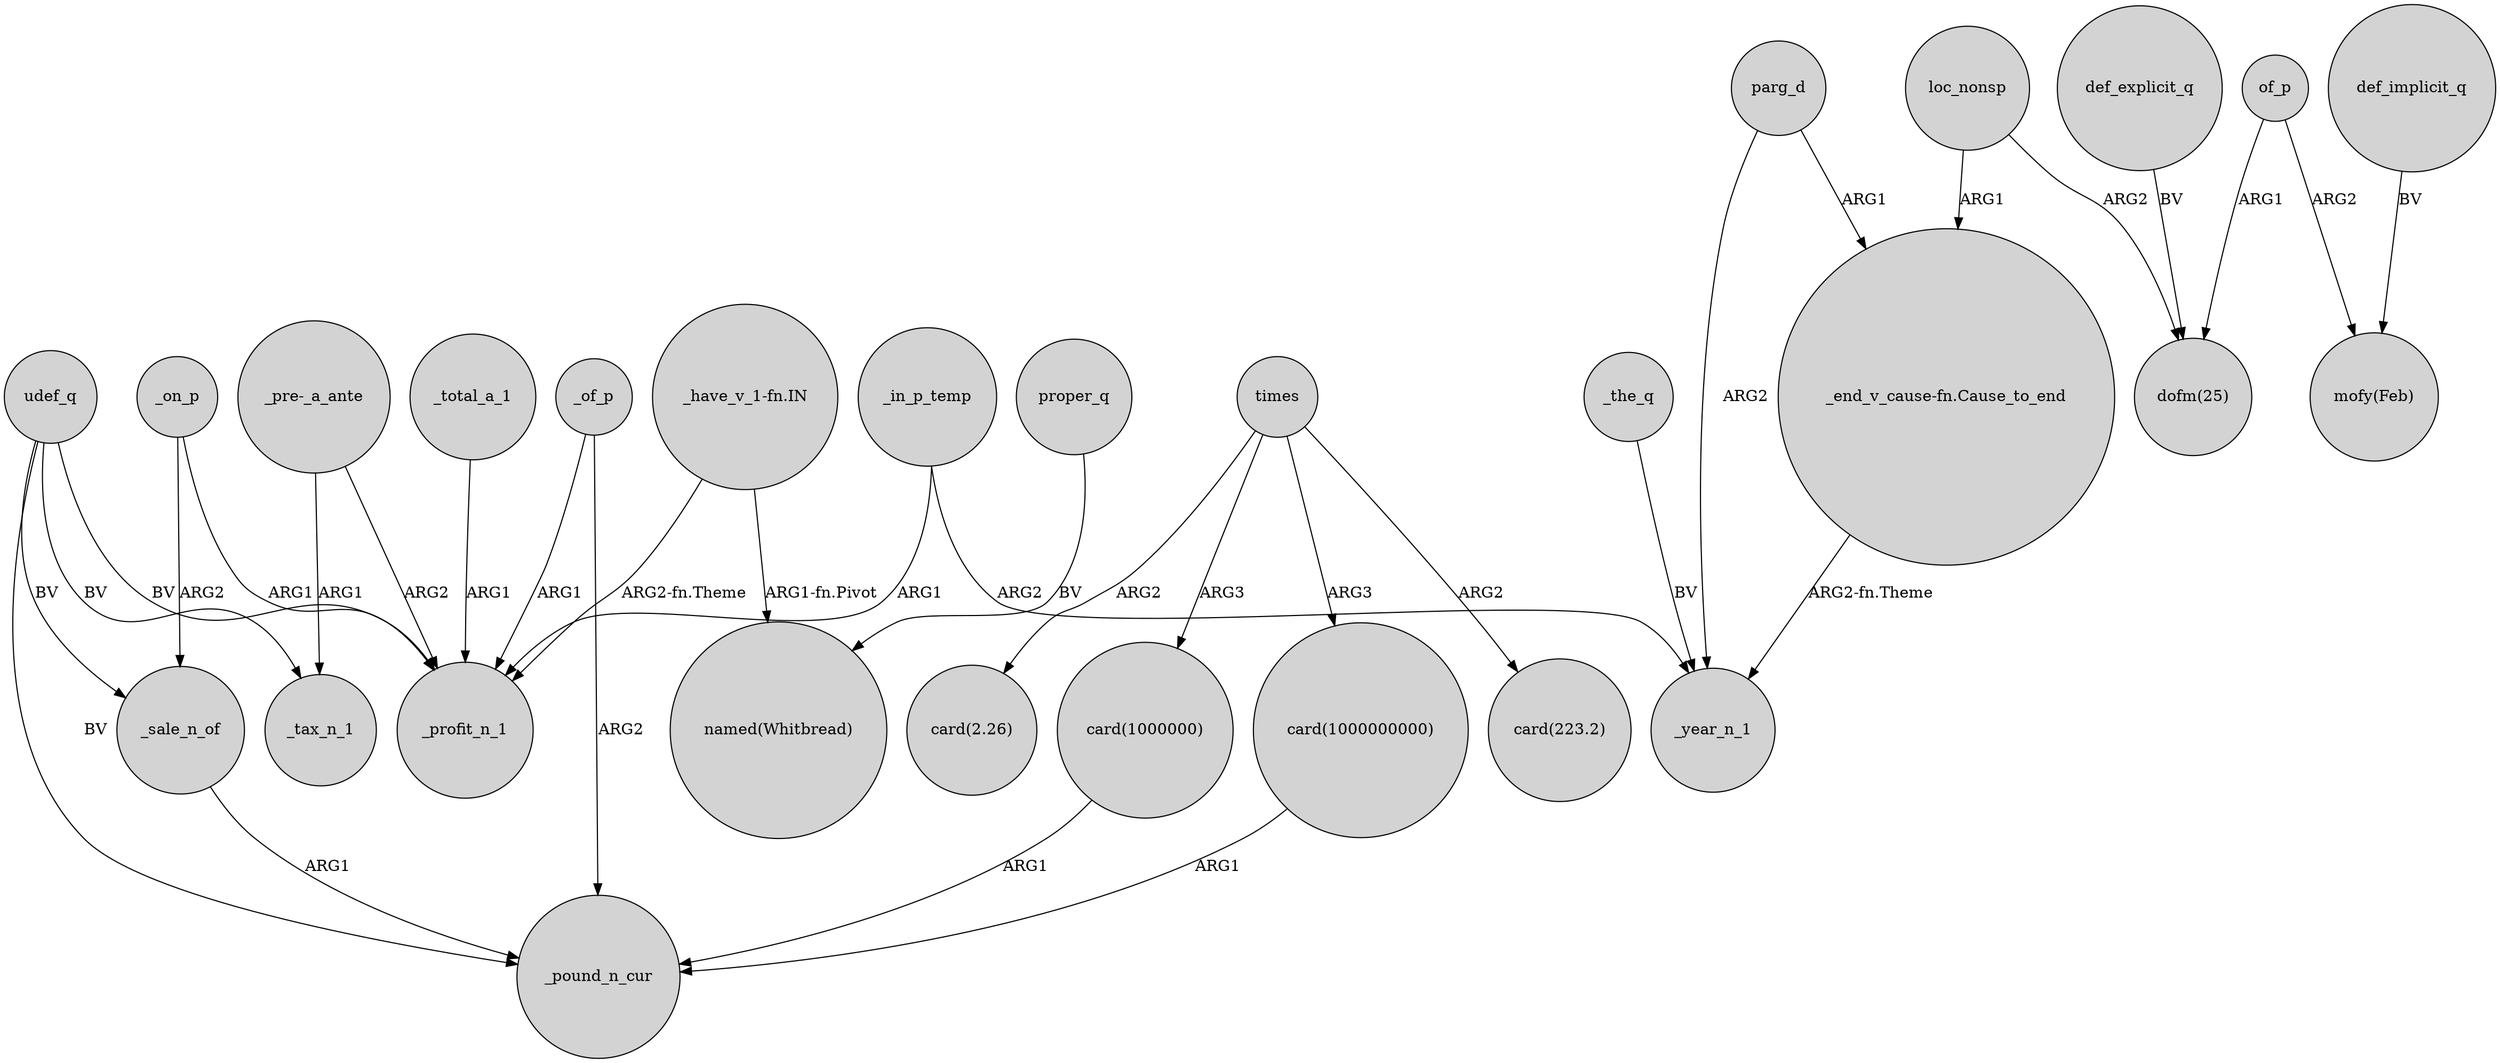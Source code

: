 digraph {
	node [shape=circle style=filled]
	_on_p -> _profit_n_1 [label=ARG1]
	_total_a_1 -> _profit_n_1 [label=ARG1]
	of_p -> "mofy(Feb)" [label=ARG2]
	loc_nonsp -> "dofm(25)" [label=ARG2]
	"card(1000000)" -> _pound_n_cur [label=ARG1]
	def_implicit_q -> "mofy(Feb)" [label=BV]
	"_have_v_1-fn.IN" -> "named(Whitbread)" [label="ARG1-fn.Pivot"]
	parg_d -> _year_n_1 [label=ARG2]
	"_pre-_a_ante" -> _tax_n_1 [label=ARG1]
	udef_q -> _pound_n_cur [label=BV]
	times -> "card(223.2)" [label=ARG2]
	def_explicit_q -> "dofm(25)" [label=BV]
	times -> "card(1000000000)" [label=ARG3]
	_sale_n_of -> _pound_n_cur [label=ARG1]
	_in_p_temp -> _year_n_1 [label=ARG2]
	udef_q -> _tax_n_1 [label=BV]
	_of_p -> _profit_n_1 [label=ARG1]
	times -> "card(2.26)" [label=ARG2]
	_of_p -> _pound_n_cur [label=ARG2]
	proper_q -> "named(Whitbread)" [label=BV]
	times -> "card(1000000)" [label=ARG3]
	loc_nonsp -> "_end_v_cause-fn.Cause_to_end" [label=ARG1]
	parg_d -> "_end_v_cause-fn.Cause_to_end" [label=ARG1]
	_on_p -> _sale_n_of [label=ARG2]
	_the_q -> _year_n_1 [label=BV]
	udef_q -> _sale_n_of [label=BV]
	of_p -> "dofm(25)" [label=ARG1]
	"card(1000000000)" -> _pound_n_cur [label=ARG1]
	udef_q -> _profit_n_1 [label=BV]
	"_have_v_1-fn.IN" -> _profit_n_1 [label="ARG2-fn.Theme"]
	_in_p_temp -> _profit_n_1 [label=ARG1]
	"_end_v_cause-fn.Cause_to_end" -> _year_n_1 [label="ARG2-fn.Theme"]
	"_pre-_a_ante" -> _profit_n_1 [label=ARG2]
}
